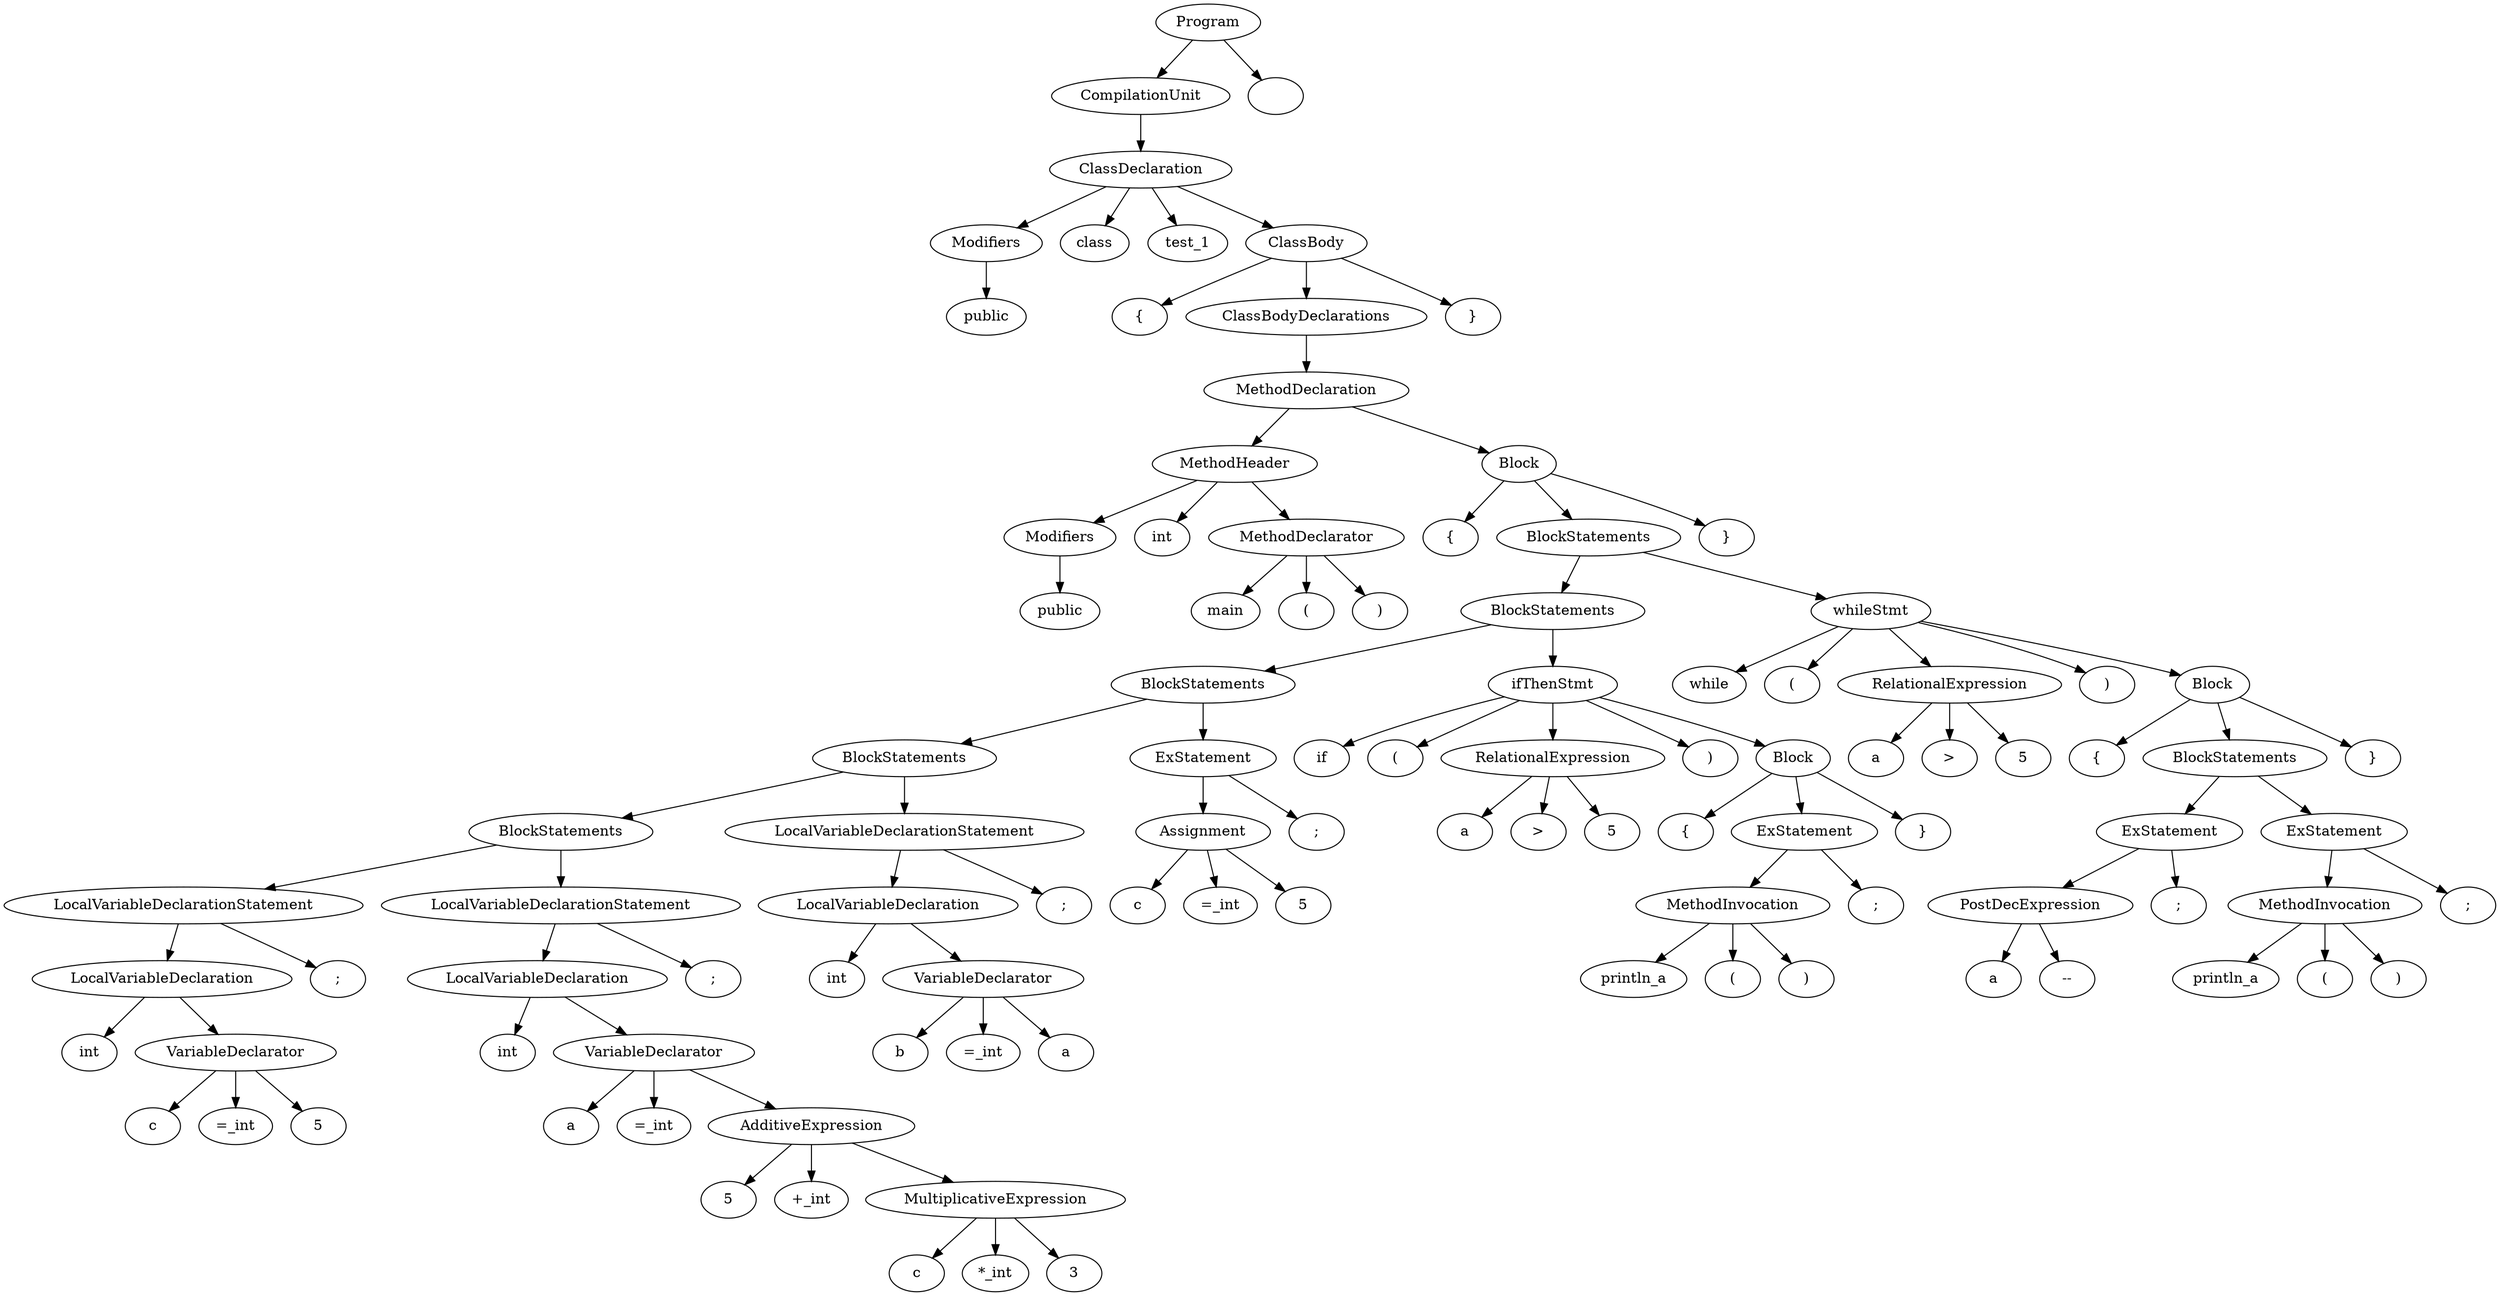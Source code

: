 digraph G {
n1 [label="public"]
n2 [label="Modifiers"]
n2->n1;
n3 [label="class"]
n4 [label="test_1"]
n5 [label="{"]
n6 [label="public"]
n7 [label="Modifiers"]
n7->n6;
n8 [label="int"]
n9 [label="main"]
n10 [label="("]
n11 [label=")"]
n12 [label="MethodDeclarator"]
n12->n11;
n12->n10;
n12->n9;
n13 [label="MethodHeader"]
n13->n12;
n13->n8;
n13->n7;
n14 [label="{"]
n15 [label="int"]
n16 [label="c"]
n17 [label="=_int"]
n18 [label="5"]
n19 [label="VariableDeclarator"]
n19->n18;
n19->n17;
n19->n16;
n20 [label="LocalVariableDeclaration"]
n20->n19;
n20->n15;
n21 [label=";"]
n22 [label="LocalVariableDeclarationStatement"]
n22->n21;
n22->n20;
n23 [label="int"]
n24 [label="a"]
n25 [label="=_int"]
n26 [label="5"]
n27 [label="+_int"]
n28 [label="c"]
n29 [label="*_int"]
n30 [label="3"]
n31 [label="MultiplicativeExpression"]
n31->n30;
n31->n29;
n31->n28;
n32 [label="AdditiveExpression"]
n32->n31;
n32->n27;
n32->n26;
n33 [label="VariableDeclarator"]
n33->n32;
n33->n25;
n33->n24;
n34 [label="LocalVariableDeclaration"]
n34->n33;
n34->n23;
n35 [label=";"]
n36 [label="LocalVariableDeclarationStatement"]
n36->n35;
n36->n34;
n37 [label="BlockStatements"]
n37->n36;
n37->n22;
n38 [label="int"]
n39 [label="b"]
n40 [label="=_int"]
n41 [label="a"]
n42 [label="VariableDeclarator"]
n42->n41;
n42->n40;
n42->n39;
n43 [label="LocalVariableDeclaration"]
n43->n42;
n43->n38;
n44 [label=";"]
n45 [label="LocalVariableDeclarationStatement"]
n45->n44;
n45->n43;
n46 [label="BlockStatements"]
n46->n45;
n46->n37;
n47 [label="c"]
n48 [label="=_int"]
n49 [label="5"]
n50 [label="Assignment"]
n50->n49;
n50->n48;
n50->n47;
n51 [label=";"]
n52 [label="ExStatement"]
n52->n51;
n52->n50;
n53 [label="BlockStatements"]
n53->n52;
n53->n46;
n54 [label="if"]
n55 [label="("]
n56 [label="a"]
n57 [label=">"]
n58 [label="5"]
n59 [label="RelationalExpression"]
n59->n58;
n59->n57;
n59->n56;
n60 [label=")"]
n61 [label="{"]
n62 [label="println_a"]
n63 [label="("]
n64 [label=")"]
n65 [label="MethodInvocation"]
n65->n64;
n65->n63;
n65->n62;
n66 [label=";"]
n67 [label="ExStatement"]
n67->n66;
n67->n65;
n68 [label="}"]
n69 [label="Block"]
n69->n68;
n69->n67;
n69->n61;
n70 [label="ifThenStmt"]
n70->n69;
n70->n60;
n70->n59;
n70->n55;
n70->n54;
n71 [label="BlockStatements"]
n71->n70;
n71->n53;
n72 [label="while"]
n73 [label="("]
n74 [label="a"]
n75 [label=">"]
n76 [label="5"]
n77 [label="RelationalExpression"]
n77->n76;
n77->n75;
n77->n74;
n78 [label=")"]
n79 [label="{"]
n80 [label="a"]
n81 [label="--"]
n82 [label="PostDecExpression"]
n82->n81;
n82->n80;
n83 [label=";"]
n84 [label="ExStatement"]
n84->n83;
n84->n82;
n85 [label="println_a"]
n86 [label="("]
n87 [label=")"]
n88 [label="MethodInvocation"]
n88->n87;
n88->n86;
n88->n85;
n89 [label=";"]
n90 [label="ExStatement"]
n90->n89;
n90->n88;
n91 [label="BlockStatements"]
n91->n90;
n91->n84;
n92 [label="}"]
n93 [label="Block"]
n93->n92;
n93->n91;
n93->n79;
n94 [label="whileStmt"]
n94->n93;
n94->n78;
n94->n77;
n94->n73;
n94->n72;
n95 [label="BlockStatements"]
n95->n94;
n95->n71;
n96 [label="}"]
n97 [label="Block"]
n97->n96;
n97->n95;
n97->n14;
n98 [label="MethodDeclaration"]
n98->n97;
n98->n13;
n99 [label="ClassBodyDeclarations"]
n99->n98;
n100 [label="}"]
n101 [label="ClassBody"]
n101->n100;
n101->n99;
n101->n5;
n102 [label="ClassDeclaration"]
n102->n101;
n102->n4;
n102->n3;
n102->n2;
n103 [label="CompilationUnit"]
n103->n102;
n104 [label="Program"]
n104->n105;
n104->n103;
n105 [label=""]
}
